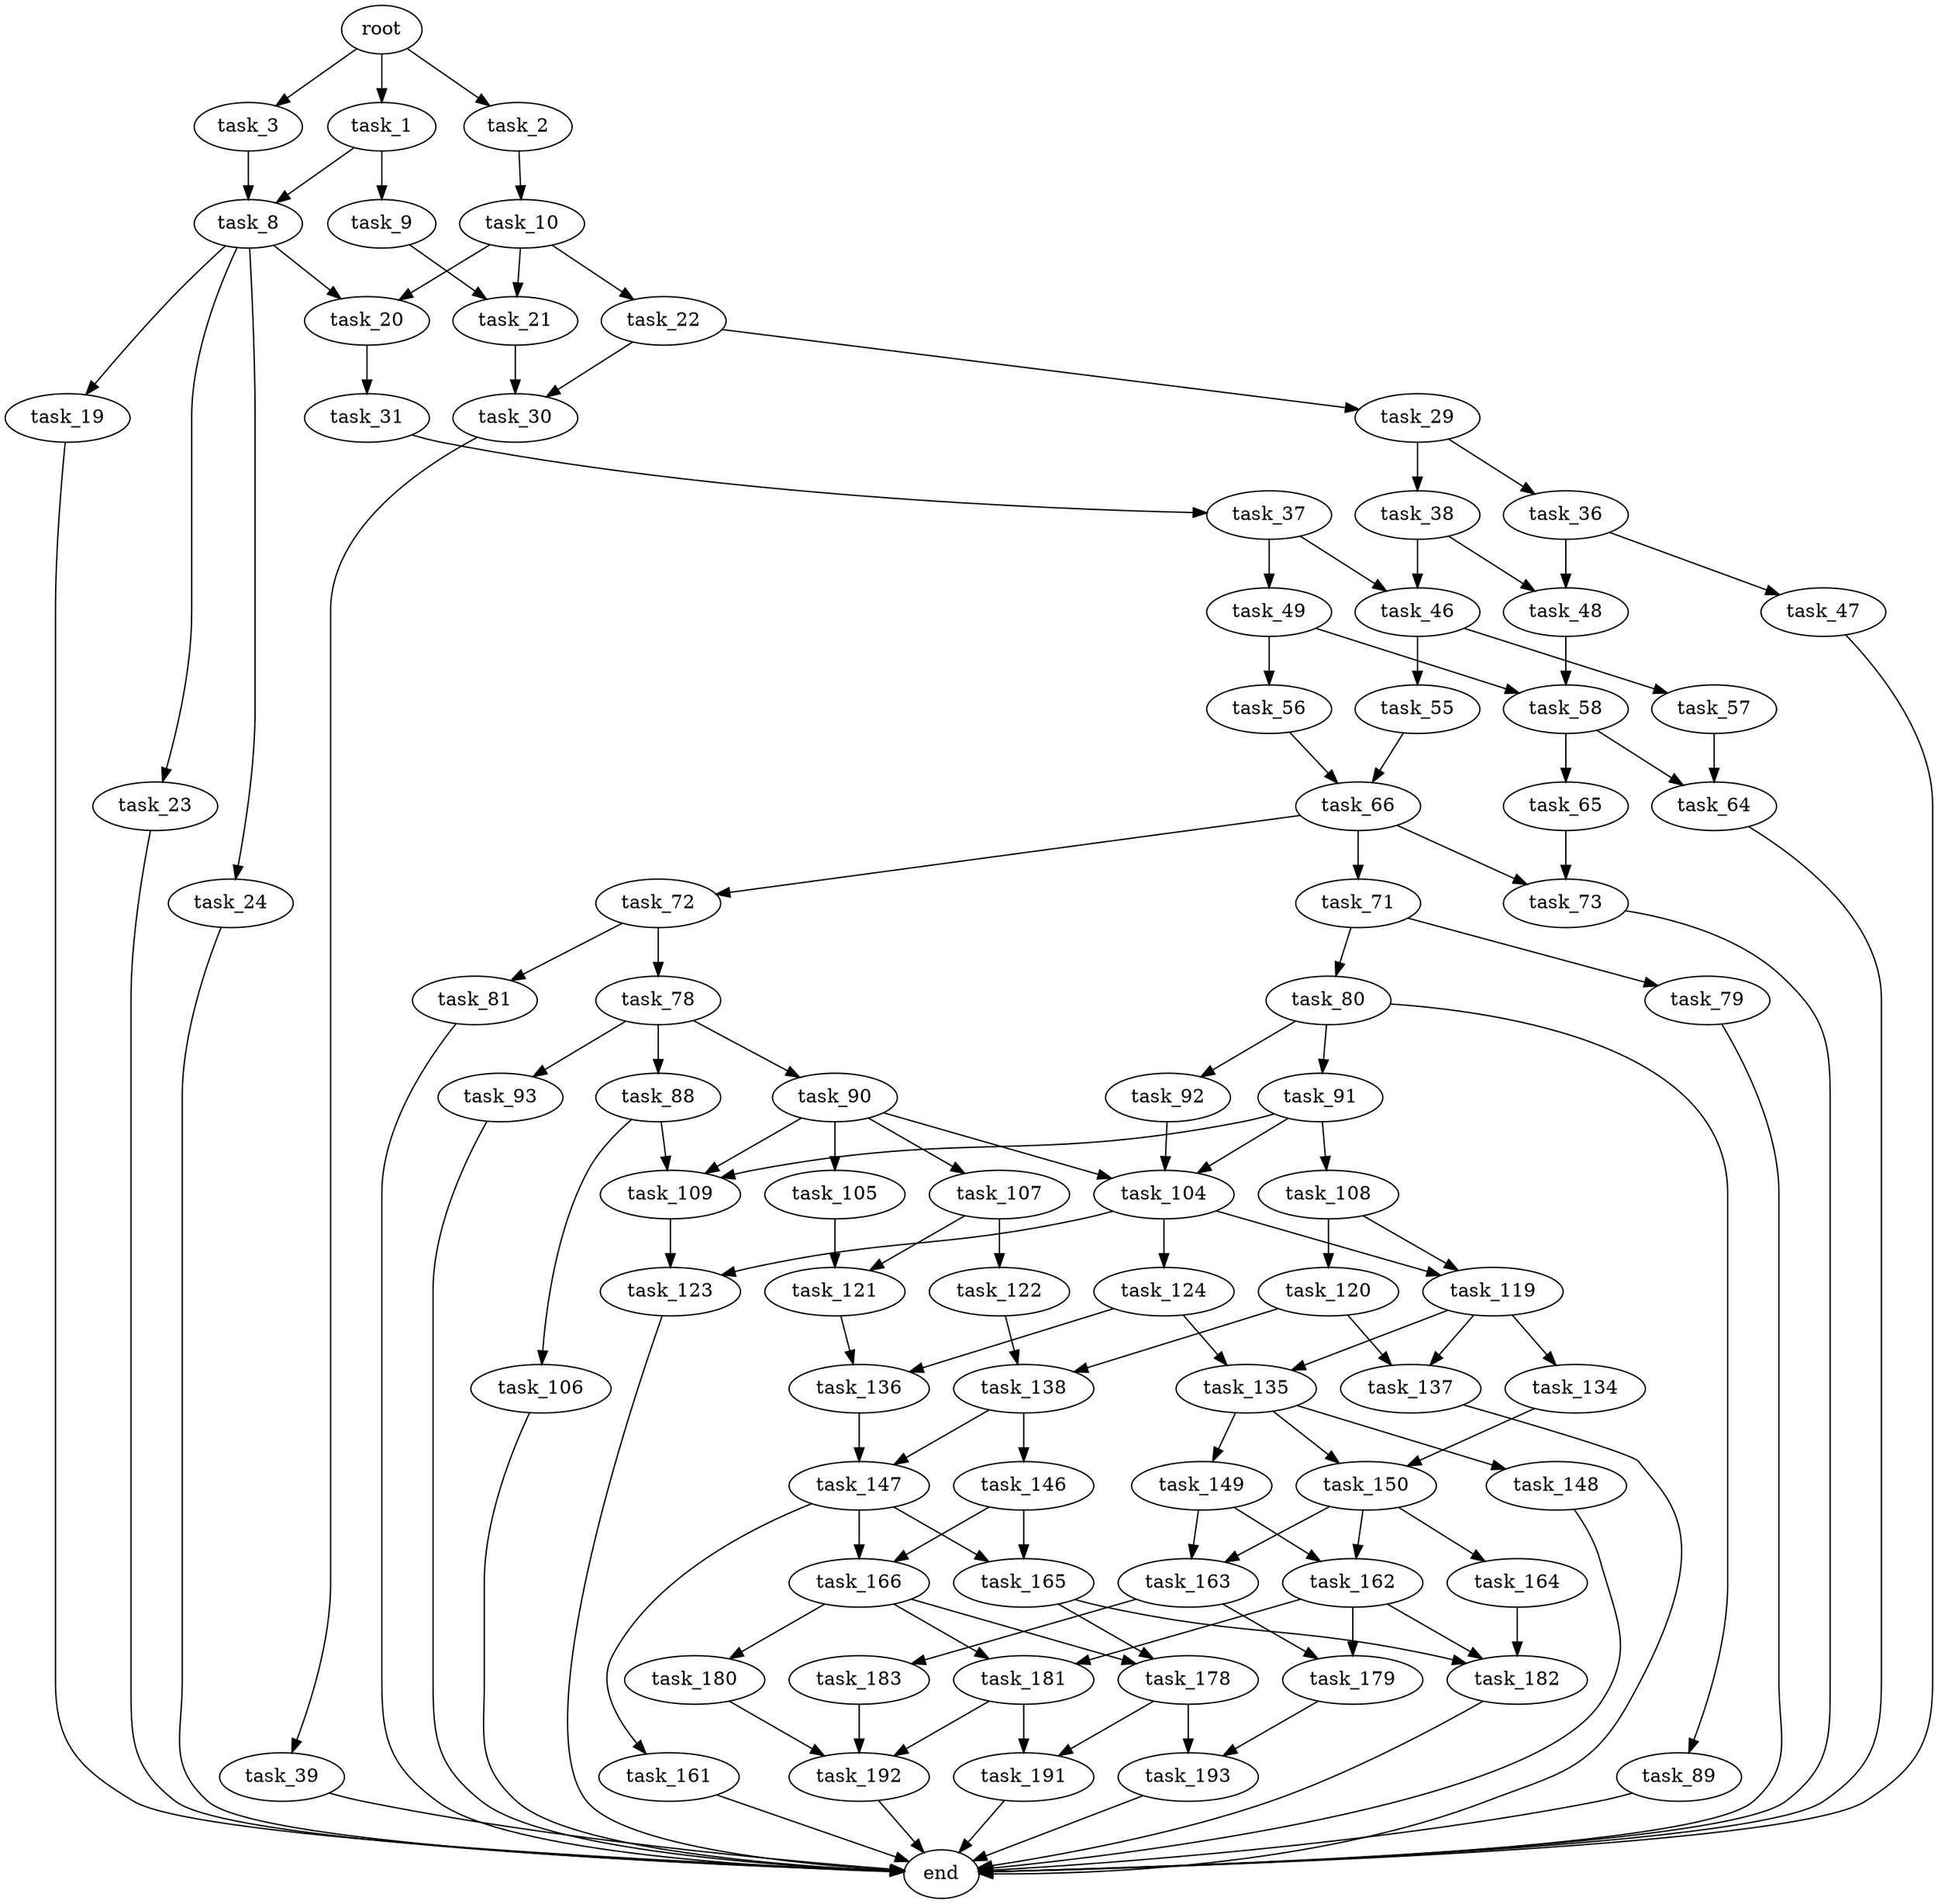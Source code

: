 digraph G {
  root [size="0.000000"];
  task_1 [size="68719476736.000000"];
  task_2 [size="24870702507.000000"];
  task_3 [size="549755813888.000000"];
  task_8 [size="4961948100.000000"];
  task_9 [size="284147324696.000000"];
  task_10 [size="12301108232.000000"];
  task_19 [size="963065819807.000000"];
  task_20 [size="549755813888.000000"];
  task_23 [size="9522558224.000000"];
  task_24 [size="15698914102.000000"];
  task_21 [size="192696814157.000000"];
  task_22 [size="6431786245.000000"];
  end [size="0.000000"];
  task_31 [size="176042375543.000000"];
  task_30 [size="549755813888.000000"];
  task_29 [size="16428520491.000000"];
  task_36 [size="9736350733.000000"];
  task_38 [size="231928233984.000000"];
  task_39 [size="29177730472.000000"];
  task_37 [size="68719476736.000000"];
  task_47 [size="1086466744319.000000"];
  task_48 [size="37612000393.000000"];
  task_46 [size="6374340554.000000"];
  task_49 [size="8589934592.000000"];
  task_55 [size="11334779789.000000"];
  task_57 [size="1073741824000.000000"];
  task_58 [size="157732975284.000000"];
  task_56 [size="28013530032.000000"];
  task_66 [size="93367118215.000000"];
  task_64 [size="338442271690.000000"];
  task_65 [size="8589934592.000000"];
  task_73 [size="549755813888.000000"];
  task_71 [size="109648893595.000000"];
  task_72 [size="7479361796.000000"];
  task_79 [size="360227244963.000000"];
  task_80 [size="16120210439.000000"];
  task_78 [size="893040160808.000000"];
  task_81 [size="3811697466.000000"];
  task_88 [size="13822515011.000000"];
  task_90 [size="12125897912.000000"];
  task_93 [size="782757789696.000000"];
  task_89 [size="68719476736.000000"];
  task_91 [size="430714106047.000000"];
  task_92 [size="1046600898922.000000"];
  task_106 [size="231928233984.000000"];
  task_109 [size="22391871814.000000"];
  task_104 [size="807527405880.000000"];
  task_105 [size="658956665883.000000"];
  task_107 [size="363850710134.000000"];
  task_108 [size="14063494139.000000"];
  task_119 [size="4405055658.000000"];
  task_123 [size="1150449396.000000"];
  task_124 [size="156642996958.000000"];
  task_121 [size="20387238751.000000"];
  task_122 [size="35293449793.000000"];
  task_120 [size="68719476736.000000"];
  task_134 [size="1361771812409.000000"];
  task_135 [size="446380279540.000000"];
  task_137 [size="368293445632.000000"];
  task_138 [size="231928233984.000000"];
  task_136 [size="1756156729.000000"];
  task_150 [size="881113069719.000000"];
  task_148 [size="8589934592.000000"];
  task_149 [size="87947234364.000000"];
  task_147 [size="1141566278.000000"];
  task_146 [size="731856194615.000000"];
  task_165 [size="139257531455.000000"];
  task_166 [size="428264286942.000000"];
  task_161 [size="33328226687.000000"];
  task_162 [size="30253043440.000000"];
  task_163 [size="417970736330.000000"];
  task_164 [size="53495242222.000000"];
  task_179 [size="11384378926.000000"];
  task_181 [size="368293445632.000000"];
  task_182 [size="8589934592.000000"];
  task_183 [size="21445776625.000000"];
  task_178 [size="399577073586.000000"];
  task_180 [size="231928233984.000000"];
  task_191 [size="672209754684.000000"];
  task_193 [size="30911292744.000000"];
  task_192 [size="189406211928.000000"];

  root -> task_1 [size="1.000000"];
  root -> task_2 [size="1.000000"];
  root -> task_3 [size="1.000000"];
  task_1 -> task_8 [size="134217728.000000"];
  task_1 -> task_9 [size="134217728.000000"];
  task_2 -> task_10 [size="679477248.000000"];
  task_3 -> task_8 [size="536870912.000000"];
  task_8 -> task_19 [size="536870912.000000"];
  task_8 -> task_20 [size="536870912.000000"];
  task_8 -> task_23 [size="536870912.000000"];
  task_8 -> task_24 [size="536870912.000000"];
  task_9 -> task_21 [size="209715200.000000"];
  task_10 -> task_20 [size="209715200.000000"];
  task_10 -> task_21 [size="209715200.000000"];
  task_10 -> task_22 [size="209715200.000000"];
  task_19 -> end [size="1.000000"];
  task_20 -> task_31 [size="536870912.000000"];
  task_23 -> end [size="1.000000"];
  task_24 -> end [size="1.000000"];
  task_21 -> task_30 [size="209715200.000000"];
  task_22 -> task_29 [size="301989888.000000"];
  task_22 -> task_30 [size="301989888.000000"];
  task_31 -> task_37 [size="209715200.000000"];
  task_30 -> task_39 [size="536870912.000000"];
  task_29 -> task_36 [size="679477248.000000"];
  task_29 -> task_38 [size="679477248.000000"];
  task_36 -> task_47 [size="411041792.000000"];
  task_36 -> task_48 [size="411041792.000000"];
  task_38 -> task_46 [size="301989888.000000"];
  task_38 -> task_48 [size="301989888.000000"];
  task_39 -> end [size="1.000000"];
  task_37 -> task_46 [size="134217728.000000"];
  task_37 -> task_49 [size="134217728.000000"];
  task_47 -> end [size="1.000000"];
  task_48 -> task_58 [size="33554432.000000"];
  task_46 -> task_55 [size="209715200.000000"];
  task_46 -> task_57 [size="209715200.000000"];
  task_49 -> task_56 [size="33554432.000000"];
  task_49 -> task_58 [size="33554432.000000"];
  task_55 -> task_66 [size="33554432.000000"];
  task_57 -> task_64 [size="838860800.000000"];
  task_58 -> task_64 [size="301989888.000000"];
  task_58 -> task_65 [size="301989888.000000"];
  task_56 -> task_66 [size="679477248.000000"];
  task_66 -> task_71 [size="75497472.000000"];
  task_66 -> task_72 [size="75497472.000000"];
  task_66 -> task_73 [size="75497472.000000"];
  task_64 -> end [size="1.000000"];
  task_65 -> task_73 [size="33554432.000000"];
  task_73 -> end [size="1.000000"];
  task_71 -> task_79 [size="75497472.000000"];
  task_71 -> task_80 [size="75497472.000000"];
  task_72 -> task_78 [size="134217728.000000"];
  task_72 -> task_81 [size="134217728.000000"];
  task_79 -> end [size="1.000000"];
  task_80 -> task_89 [size="33554432.000000"];
  task_80 -> task_91 [size="33554432.000000"];
  task_80 -> task_92 [size="33554432.000000"];
  task_78 -> task_88 [size="838860800.000000"];
  task_78 -> task_90 [size="838860800.000000"];
  task_78 -> task_93 [size="838860800.000000"];
  task_81 -> end [size="1.000000"];
  task_88 -> task_106 [size="679477248.000000"];
  task_88 -> task_109 [size="679477248.000000"];
  task_90 -> task_104 [size="301989888.000000"];
  task_90 -> task_105 [size="301989888.000000"];
  task_90 -> task_107 [size="301989888.000000"];
  task_90 -> task_109 [size="301989888.000000"];
  task_93 -> end [size="1.000000"];
  task_89 -> end [size="1.000000"];
  task_91 -> task_104 [size="411041792.000000"];
  task_91 -> task_108 [size="411041792.000000"];
  task_91 -> task_109 [size="411041792.000000"];
  task_92 -> task_104 [size="838860800.000000"];
  task_106 -> end [size="1.000000"];
  task_109 -> task_123 [size="536870912.000000"];
  task_104 -> task_119 [size="536870912.000000"];
  task_104 -> task_123 [size="536870912.000000"];
  task_104 -> task_124 [size="536870912.000000"];
  task_105 -> task_121 [size="411041792.000000"];
  task_107 -> task_121 [size="411041792.000000"];
  task_107 -> task_122 [size="411041792.000000"];
  task_108 -> task_119 [size="679477248.000000"];
  task_108 -> task_120 [size="679477248.000000"];
  task_119 -> task_134 [size="75497472.000000"];
  task_119 -> task_135 [size="75497472.000000"];
  task_119 -> task_137 [size="75497472.000000"];
  task_123 -> end [size="1.000000"];
  task_124 -> task_135 [size="301989888.000000"];
  task_124 -> task_136 [size="301989888.000000"];
  task_121 -> task_136 [size="411041792.000000"];
  task_122 -> task_138 [size="33554432.000000"];
  task_120 -> task_137 [size="134217728.000000"];
  task_120 -> task_138 [size="134217728.000000"];
  task_134 -> task_150 [size="838860800.000000"];
  task_135 -> task_148 [size="536870912.000000"];
  task_135 -> task_149 [size="536870912.000000"];
  task_135 -> task_150 [size="536870912.000000"];
  task_137 -> end [size="1.000000"];
  task_138 -> task_146 [size="301989888.000000"];
  task_138 -> task_147 [size="301989888.000000"];
  task_136 -> task_147 [size="75497472.000000"];
  task_150 -> task_162 [size="679477248.000000"];
  task_150 -> task_163 [size="679477248.000000"];
  task_150 -> task_164 [size="679477248.000000"];
  task_148 -> end [size="1.000000"];
  task_149 -> task_162 [size="134217728.000000"];
  task_149 -> task_163 [size="134217728.000000"];
  task_147 -> task_161 [size="33554432.000000"];
  task_147 -> task_165 [size="33554432.000000"];
  task_147 -> task_166 [size="33554432.000000"];
  task_146 -> task_165 [size="679477248.000000"];
  task_146 -> task_166 [size="679477248.000000"];
  task_165 -> task_178 [size="301989888.000000"];
  task_165 -> task_182 [size="301989888.000000"];
  task_166 -> task_178 [size="301989888.000000"];
  task_166 -> task_180 [size="301989888.000000"];
  task_166 -> task_181 [size="301989888.000000"];
  task_161 -> end [size="1.000000"];
  task_162 -> task_179 [size="536870912.000000"];
  task_162 -> task_181 [size="536870912.000000"];
  task_162 -> task_182 [size="536870912.000000"];
  task_163 -> task_179 [size="411041792.000000"];
  task_163 -> task_183 [size="411041792.000000"];
  task_164 -> task_182 [size="838860800.000000"];
  task_179 -> task_193 [size="536870912.000000"];
  task_181 -> task_191 [size="411041792.000000"];
  task_181 -> task_192 [size="411041792.000000"];
  task_182 -> end [size="1.000000"];
  task_183 -> task_192 [size="411041792.000000"];
  task_178 -> task_191 [size="301989888.000000"];
  task_178 -> task_193 [size="301989888.000000"];
  task_180 -> task_192 [size="301989888.000000"];
  task_191 -> end [size="1.000000"];
  task_193 -> end [size="1.000000"];
  task_192 -> end [size="1.000000"];
}
